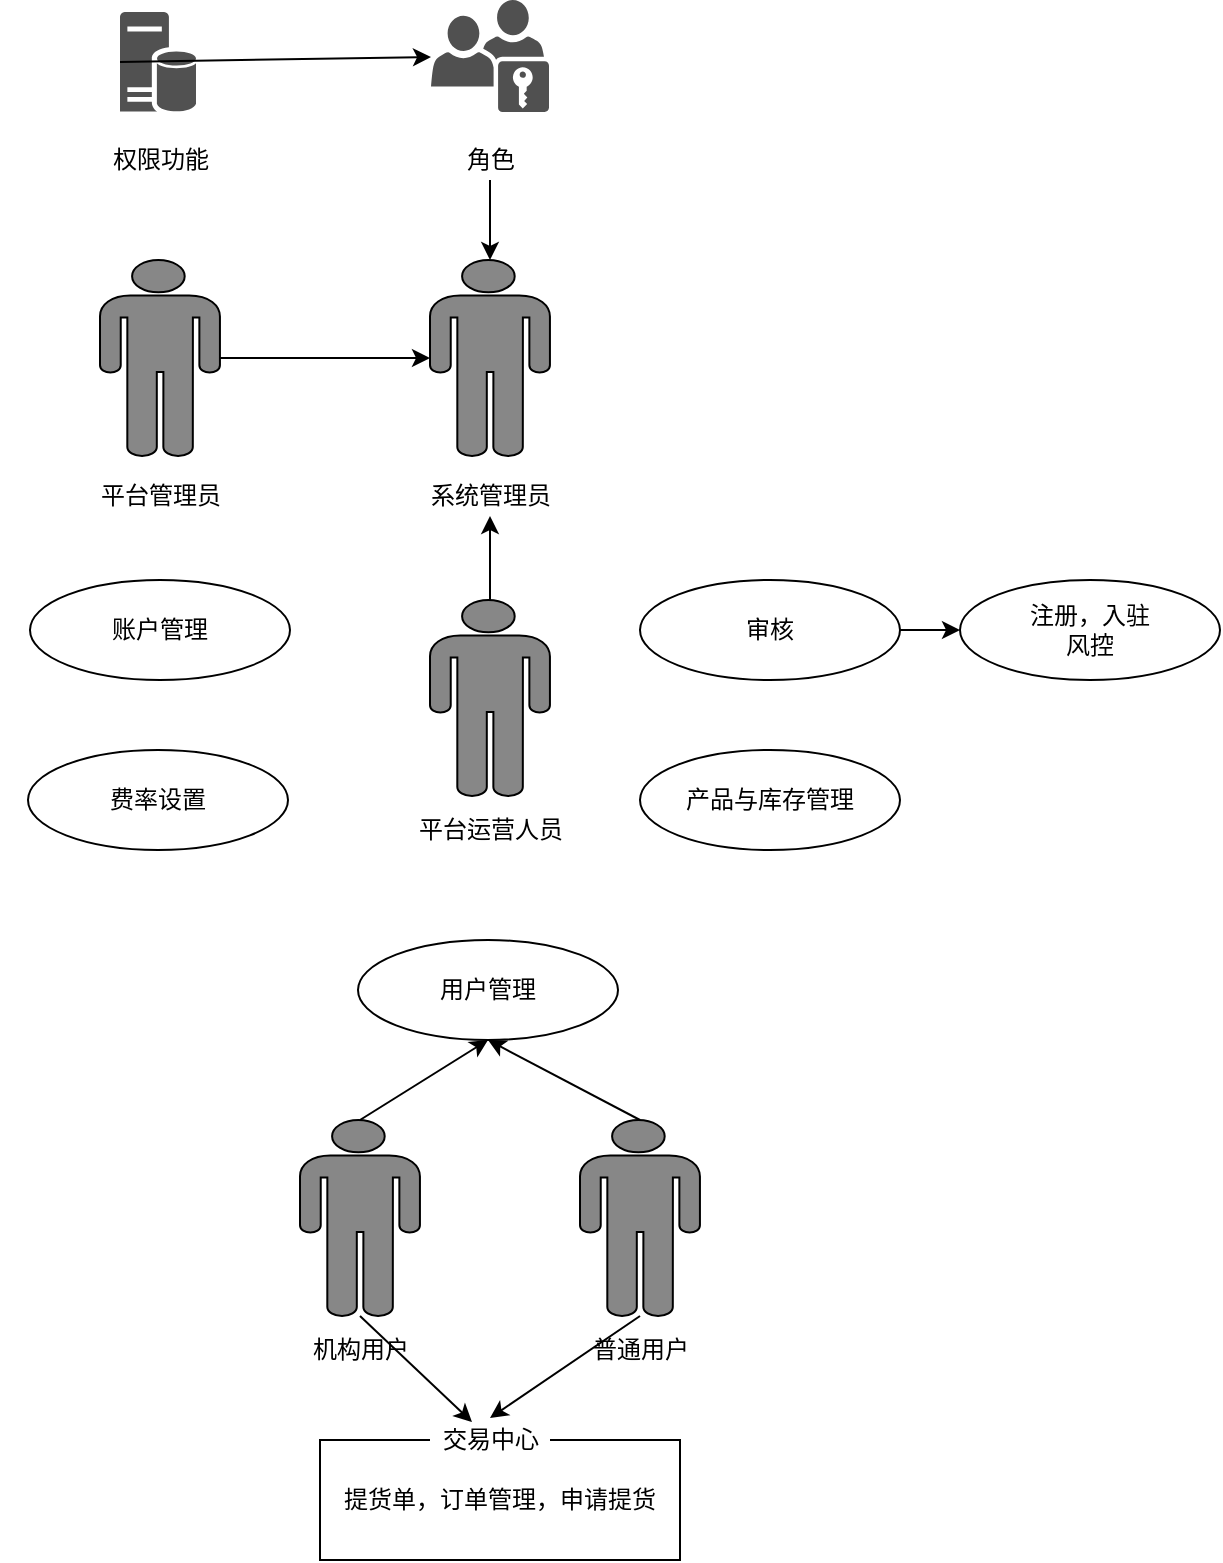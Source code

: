 <mxfile version="12.9.9" type="device"><diagram id="rGj84w0XyyaV30w8YdW8" name="第 1 页"><mxGraphModel dx="1086" dy="806" grid="1" gridSize="10" guides="1" tooltips="1" connect="1" arrows="1" fold="1" page="1" pageScale="1" pageWidth="827" pageHeight="1169" math="0" shadow="0"><root><mxCell id="0"/><mxCell id="1" parent="0"/><mxCell id="jf4C7KBjNYb6pp3funY5-1" value="" style="edgeStyle=orthogonalEdgeStyle;rounded=0;orthogonalLoop=1;jettySize=auto;html=1;entryX=0.5;entryY=0;entryDx=0;entryDy=0;entryPerimeter=0;" edge="1" parent="1" source="jf4C7KBjNYb6pp3funY5-2" target="jf4C7KBjNYb6pp3funY5-8"><mxGeometry relative="1" as="geometry"><mxPoint x="415" y="340" as="targetPoint"/></mxGeometry></mxCell><mxCell id="jf4C7KBjNYb6pp3funY5-2" value="角色" style="text;html=1;align=center;verticalAlign=middle;resizable=0;points=[];autosize=1;" vertex="1" parent="1"><mxGeometry x="395" y="240" width="40" height="20" as="geometry"/></mxCell><mxCell id="jf4C7KBjNYb6pp3funY5-3" value="" style="shape=mxgraph.signs.people.man_1;html=1;fillColor=#878787;strokeColor=#000000;verticalLabelPosition=bottom;verticalAlign=top;align=center;" vertex="1" parent="1"><mxGeometry x="220" y="300" width="60" height="98" as="geometry"/></mxCell><mxCell id="jf4C7KBjNYb6pp3funY5-4" value="平台管理员" style="text;html=1;align=center;verticalAlign=middle;resizable=0;points=[];autosize=1;" vertex="1" parent="1"><mxGeometry x="210" y="408" width="80" height="20" as="geometry"/></mxCell><mxCell id="jf4C7KBjNYb6pp3funY5-5" value="权限功能" style="text;html=1;align=center;verticalAlign=middle;resizable=0;points=[];autosize=1;" vertex="1" parent="1"><mxGeometry x="220" y="240" width="60" height="20" as="geometry"/></mxCell><mxCell id="jf4C7KBjNYb6pp3funY5-6" value="" style="shape=mxgraph.signs.people.man_1;html=1;fillColor=#878787;strokeColor=#000000;verticalLabelPosition=bottom;verticalAlign=top;align=center;" vertex="1" parent="1"><mxGeometry x="385" y="470" width="60" height="98" as="geometry"/></mxCell><mxCell id="jf4C7KBjNYb6pp3funY5-7" value="平台运营人员" style="text;html=1;align=center;verticalAlign=middle;resizable=0;points=[];autosize=1;" vertex="1" parent="1"><mxGeometry x="370" y="575" width="90" height="20" as="geometry"/></mxCell><mxCell id="jf4C7KBjNYb6pp3funY5-8" value="" style="shape=mxgraph.signs.people.man_1;html=1;fillColor=#878787;strokeColor=#000000;verticalLabelPosition=bottom;verticalAlign=top;align=center;" vertex="1" parent="1"><mxGeometry x="385" y="300" width="60" height="98" as="geometry"/></mxCell><mxCell id="jf4C7KBjNYb6pp3funY5-9" value="系统管理员" style="text;html=1;align=center;verticalAlign=middle;resizable=0;points=[];autosize=1;" vertex="1" parent="1"><mxGeometry x="375" y="408" width="80" height="20" as="geometry"/></mxCell><mxCell id="jf4C7KBjNYb6pp3funY5-10" value="" style="pointerEvents=1;shadow=0;dashed=0;html=1;strokeColor=none;fillColor=#505050;labelPosition=center;verticalLabelPosition=bottom;verticalAlign=top;outlineConnect=0;align=center;shape=mxgraph.office.users.role_group;" vertex="1" parent="1"><mxGeometry x="385.5" y="170" width="59" height="56" as="geometry"/></mxCell><mxCell id="jf4C7KBjNYb6pp3funY5-11" value="" style="pointerEvents=1;shadow=0;dashed=0;html=1;strokeColor=none;labelPosition=center;verticalLabelPosition=bottom;verticalAlign=top;align=center;fillColor=#515151;shape=mxgraph.mscae.enterprise.database_server" vertex="1" parent="1"><mxGeometry x="230" y="176" width="38" height="50" as="geometry"/></mxCell><mxCell id="jf4C7KBjNYb6pp3funY5-12" value="" style="endArrow=classic;html=1;entryX=0;entryY=0.5;entryDx=0;entryDy=0;entryPerimeter=0;exitX=1;exitY=0.5;exitDx=0;exitDy=0;exitPerimeter=0;" edge="1" parent="1" source="jf4C7KBjNYb6pp3funY5-3" target="jf4C7KBjNYb6pp3funY5-8"><mxGeometry width="50" height="50" relative="1" as="geometry"><mxPoint x="304.5" y="550" as="sourcePoint"/><mxPoint x="594.5" y="420" as="targetPoint"/></mxGeometry></mxCell><mxCell id="jf4C7KBjNYb6pp3funY5-13" value="" style="endArrow=classic;html=1;exitX=0.5;exitY=0;exitDx=0;exitDy=0;exitPerimeter=0;" edge="1" parent="1" source="jf4C7KBjNYb6pp3funY5-6" target="jf4C7KBjNYb6pp3funY5-9"><mxGeometry width="50" height="50" relative="1" as="geometry"><mxPoint x="314.5" y="560" as="sourcePoint"/><mxPoint x="412.54" y="468" as="targetPoint"/></mxGeometry></mxCell><mxCell id="jf4C7KBjNYb6pp3funY5-14" value="" style="endArrow=classic;html=1;exitX=0;exitY=0.5;exitDx=0;exitDy=0;exitPerimeter=0;" edge="1" parent="1" source="jf4C7KBjNYb6pp3funY5-11" target="jf4C7KBjNYb6pp3funY5-10"><mxGeometry width="50" height="50" relative="1" as="geometry"><mxPoint x="524.5" y="572" as="sourcePoint"/><mxPoint x="435.019" y="478" as="targetPoint"/></mxGeometry></mxCell><mxCell id="jf4C7KBjNYb6pp3funY5-15" value="" style="edgeStyle=orthogonalEdgeStyle;rounded=0;orthogonalLoop=1;jettySize=auto;html=1;" edge="1" parent="1" source="jf4C7KBjNYb6pp3funY5-16" target="jf4C7KBjNYb6pp3funY5-17"><mxGeometry relative="1" as="geometry"/></mxCell><mxCell id="jf4C7KBjNYb6pp3funY5-16" value="审核" style="ellipse;whiteSpace=wrap;html=1;" vertex="1" parent="1"><mxGeometry x="490" y="460" width="130" height="50" as="geometry"/></mxCell><mxCell id="jf4C7KBjNYb6pp3funY5-17" value="注册，入驻&lt;br&gt;风控" style="ellipse;whiteSpace=wrap;html=1;" vertex="1" parent="1"><mxGeometry x="650" y="460" width="130" height="50" as="geometry"/></mxCell><mxCell id="jf4C7KBjNYb6pp3funY5-18" value="用户管理" style="ellipse;whiteSpace=wrap;html=1;" vertex="1" parent="1"><mxGeometry x="349" y="640" width="130" height="50" as="geometry"/></mxCell><mxCell id="jf4C7KBjNYb6pp3funY5-19" value="账户管理" style="ellipse;whiteSpace=wrap;html=1;" vertex="1" parent="1"><mxGeometry x="185" y="460" width="130" height="50" as="geometry"/></mxCell><mxCell id="jf4C7KBjNYb6pp3funY5-21" value="产品与库存管理" style="ellipse;whiteSpace=wrap;html=1;" vertex="1" parent="1"><mxGeometry x="490" y="545" width="130" height="50" as="geometry"/></mxCell><mxCell id="jf4C7KBjNYb6pp3funY5-23" value="" style="shape=mxgraph.signs.people.man_1;html=1;fillColor=#878787;strokeColor=#000000;verticalLabelPosition=bottom;verticalAlign=top;align=center;" vertex="1" parent="1"><mxGeometry x="320" y="730" width="60" height="98" as="geometry"/></mxCell><mxCell id="jf4C7KBjNYb6pp3funY5-24" value="" style="shape=mxgraph.signs.people.man_1;html=1;fillColor=#878787;strokeColor=#000000;verticalLabelPosition=bottom;verticalAlign=top;align=center;" vertex="1" parent="1"><mxGeometry x="460" y="730" width="60" height="98" as="geometry"/></mxCell><mxCell id="jf4C7KBjNYb6pp3funY5-25" value="" style="endArrow=classic;html=1;exitX=0.5;exitY=0;exitDx=0;exitDy=0;exitPerimeter=0;entryX=0.5;entryY=1;entryDx=0;entryDy=0;" edge="1" parent="1" source="jf4C7KBjNYb6pp3funY5-23" target="jf4C7KBjNYb6pp3funY5-18"><mxGeometry width="50" height="50" relative="1" as="geometry"><mxPoint x="390" y="640" as="sourcePoint"/><mxPoint x="410" y="710" as="targetPoint"/></mxGeometry></mxCell><mxCell id="jf4C7KBjNYb6pp3funY5-26" value="" style="endArrow=classic;html=1;exitX=0.5;exitY=0;exitDx=0;exitDy=0;exitPerimeter=0;entryX=0.5;entryY=1;entryDx=0;entryDy=0;" edge="1" parent="1" source="jf4C7KBjNYb6pp3funY5-24" target="jf4C7KBjNYb6pp3funY5-18"><mxGeometry width="50" height="50" relative="1" as="geometry"><mxPoint x="240" y="790" as="sourcePoint"/><mxPoint x="360" y="685" as="targetPoint"/></mxGeometry></mxCell><mxCell id="jf4C7KBjNYb6pp3funY5-27" value="普通用户" style="text;html=1;align=center;verticalAlign=middle;resizable=0;points=[];autosize=1;fillColor=#FFFFFF;" vertex="1" parent="1"><mxGeometry x="460" y="835" width="60" height="20" as="geometry"/></mxCell><mxCell id="jf4C7KBjNYb6pp3funY5-28" value="机构用户" style="text;html=1;align=center;verticalAlign=middle;resizable=0;points=[];autosize=1;fillColor=#FFFFFF;" vertex="1" parent="1"><mxGeometry x="320" y="835" width="60" height="20" as="geometry"/></mxCell><mxCell id="jf4C7KBjNYb6pp3funY5-30" value="费率设置" style="ellipse;whiteSpace=wrap;html=1;" vertex="1" parent="1"><mxGeometry x="184" y="545" width="130" height="50" as="geometry"/></mxCell><mxCell id="jf4C7KBjNYb6pp3funY5-31" value="" style="group" vertex="1" connectable="0" parent="1"><mxGeometry x="170" y="880" width="490" height="70" as="geometry"/></mxCell><mxCell id="jf4C7KBjNYb6pp3funY5-32" value="提货单，订单管理，申请提货" style="rounded=0;whiteSpace=wrap;html=1;" vertex="1" parent="jf4C7KBjNYb6pp3funY5-31"><mxGeometry x="160" y="10" width="180" height="60" as="geometry"/></mxCell><mxCell id="jf4C7KBjNYb6pp3funY5-33" value="交易中心" style="text;html=1;align=center;verticalAlign=middle;resizable=0;points=[];autosize=1;fillColor=#ffffff;" vertex="1" parent="jf4C7KBjNYb6pp3funY5-31"><mxGeometry x="215" width="60" height="20" as="geometry"/></mxCell><mxCell id="jf4C7KBjNYb6pp3funY5-34" value="" style="endArrow=classic;html=1;exitX=0.5;exitY=1;exitDx=0;exitDy=0;exitPerimeter=0;entryX=0.35;entryY=0.05;entryDx=0;entryDy=0;entryPerimeter=0;" edge="1" parent="1" source="jf4C7KBjNYb6pp3funY5-23" target="jf4C7KBjNYb6pp3funY5-33"><mxGeometry width="50" height="50" relative="1" as="geometry"><mxPoint x="410" y="810" as="sourcePoint"/><mxPoint x="460" y="760" as="targetPoint"/></mxGeometry></mxCell><mxCell id="jf4C7KBjNYb6pp3funY5-35" value="" style="endArrow=classic;html=1;exitX=0.5;exitY=1;exitDx=0;exitDy=0;exitPerimeter=0;" edge="1" parent="1" source="jf4C7KBjNYb6pp3funY5-24"><mxGeometry width="50" height="50" relative="1" as="geometry"><mxPoint x="360" y="838" as="sourcePoint"/><mxPoint x="415" y="879" as="targetPoint"/></mxGeometry></mxCell></root></mxGraphModel></diagram></mxfile>